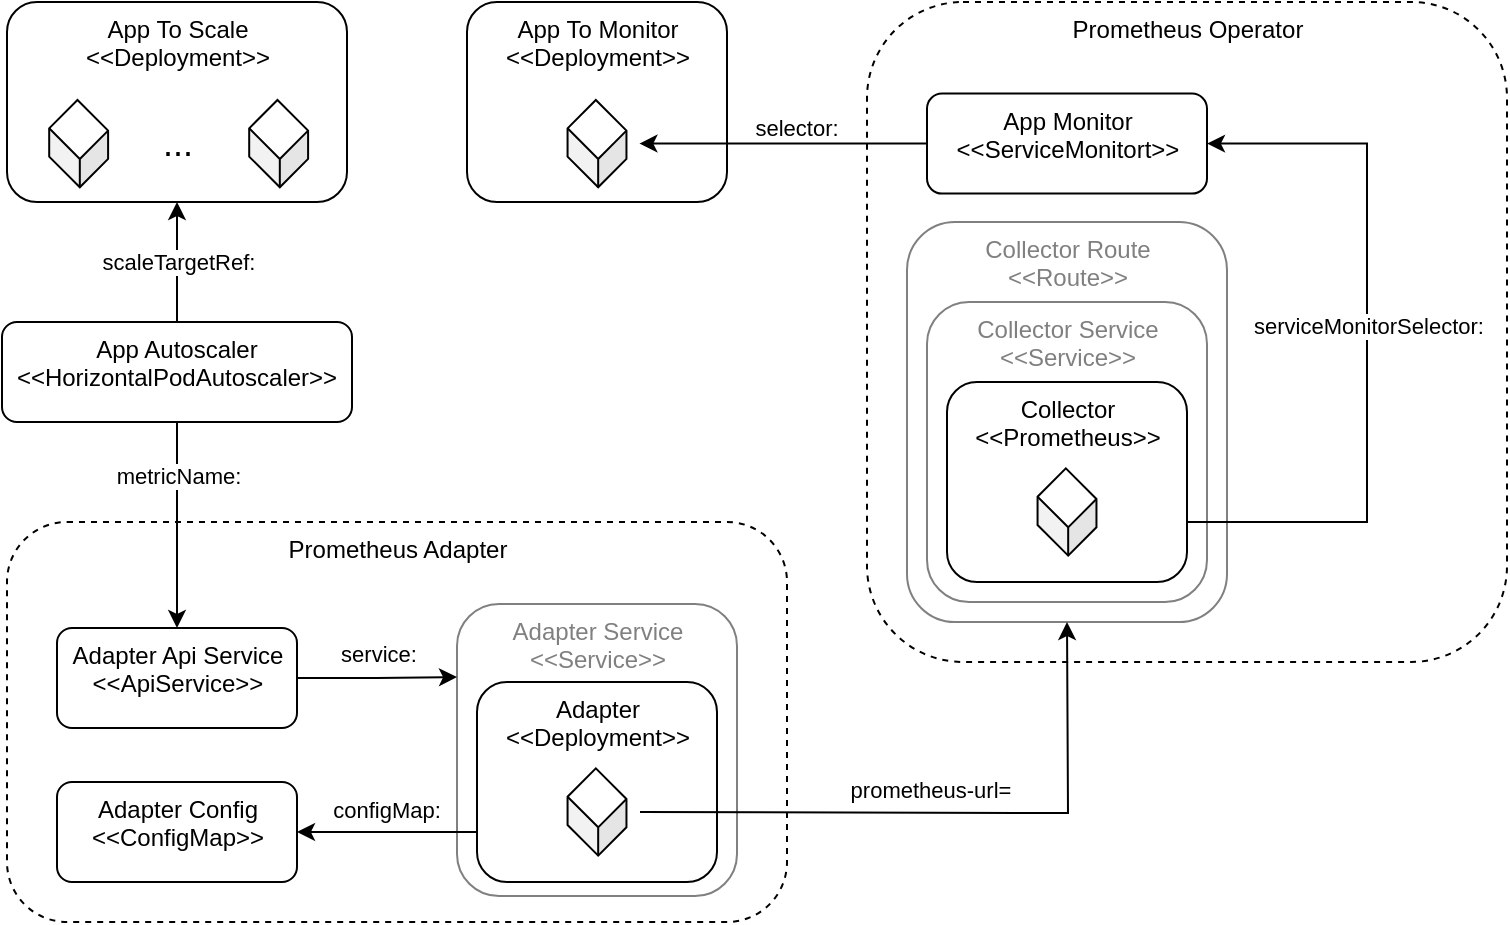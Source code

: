 <mxfile version="14.1.8" type="device"><diagram id="xOZ6pFFlx78OtIV-ZSv9" name="Page-1"><mxGraphModel dx="749" dy="563" grid="1" gridSize="10" guides="1" tooltips="1" connect="1" arrows="1" fold="1" page="0" pageScale="1" pageWidth="1169" pageHeight="827" background="none" math="0" shadow="0"><root><mxCell id="0"/><mxCell id="1" parent="0"/><mxCell id="B6HmZtWwo_ITNAK4TB0--46" value="Prometheus Adapter" style="rounded=1;whiteSpace=wrap;html=1;verticalAlign=top;dashed=1;" parent="1" vertex="1"><mxGeometry x="142.5" y="410" width="390" height="200" as="geometry"/></mxCell><mxCell id="B6HmZtWwo_ITNAK4TB0--48" value="" style="group" parent="1" vertex="1" connectable="0"><mxGeometry x="572.5" y="150" width="320" height="330" as="geometry"/></mxCell><mxCell id="B6HmZtWwo_ITNAK4TB0--25" value="Prometheus Operator" style="rounded=1;whiteSpace=wrap;html=1;verticalAlign=top;dashed=1;" parent="B6HmZtWwo_ITNAK4TB0--48" vertex="1"><mxGeometry width="320" height="330" as="geometry"/></mxCell><mxCell id="B6HmZtWwo_ITNAK4TB0--23" value="&lt;font color=&quot;#808080&quot;&gt;Collector Route&lt;br&gt;&amp;lt;&amp;lt;Route&amp;gt;&amp;gt;&lt;/font&gt;" style="rounded=1;whiteSpace=wrap;html=1;verticalAlign=top;strokeColor=#808080;" parent="B6HmZtWwo_ITNAK4TB0--48" vertex="1"><mxGeometry x="20" y="110" width="160" height="200" as="geometry"/></mxCell><mxCell id="B6HmZtWwo_ITNAK4TB0--21" value="&lt;font color=&quot;#808080&quot;&gt;Collector Service&lt;br&gt;&amp;lt;&amp;lt;Service&amp;gt;&amp;gt;&lt;/font&gt;" style="rounded=1;whiteSpace=wrap;html=1;verticalAlign=top;strokeColor=#808080;" parent="B6HmZtWwo_ITNAK4TB0--48" vertex="1"><mxGeometry x="30" y="150" width="140" height="150" as="geometry"/></mxCell><mxCell id="B6HmZtWwo_ITNAK4TB0--16" value="App Monitor&lt;br&gt;&amp;lt;&amp;lt;ServiceMonitort&amp;gt;&amp;gt;" style="rounded=1;whiteSpace=wrap;html=1;verticalAlign=top;" parent="B6HmZtWwo_ITNAK4TB0--48" vertex="1"><mxGeometry x="30" y="45.81" width="140" height="50" as="geometry"/></mxCell><mxCell id="B6HmZtWwo_ITNAK4TB0--19" value="serviceMonitorSelector:" style="edgeStyle=orthogonalEdgeStyle;rounded=0;orthogonalLoop=1;jettySize=auto;html=1;entryX=1;entryY=0.5;entryDx=0;entryDy=0;exitX=1;exitY=0.5;exitDx=0;exitDy=0;" parent="B6HmZtWwo_ITNAK4TB0--48" source="B6HmZtWwo_ITNAK4TB0--18" target="B6HmZtWwo_ITNAK4TB0--16" edge="1"><mxGeometry x="0.101" relative="1" as="geometry"><Array as="points"><mxPoint x="160" y="260"/><mxPoint x="250" y="260"/><mxPoint x="250" y="71"/></Array><mxPoint as="offset"/></mxGeometry></mxCell><mxCell id="B6HmZtWwo_ITNAK4TB0--18" value="Collector&lt;br&gt;&amp;lt;&amp;lt;Prometheus&amp;gt;&amp;gt;" style="rounded=1;whiteSpace=wrap;html=1;verticalAlign=top;" parent="B6HmZtWwo_ITNAK4TB0--48" vertex="1"><mxGeometry x="40" y="190" width="120" height="100" as="geometry"/></mxCell><mxCell id="B6HmZtWwo_ITNAK4TB0--22" value="" style="shape=cube;whiteSpace=wrap;html=1;boundedLbl=1;backgroundOutline=1;darkOpacity=0.05;darkOpacity2=0.1;rotation=45;direction=west;aspect=fixed;size=10;" parent="B6HmZtWwo_ITNAK4TB0--48" vertex="1"><mxGeometry x="84.18" y="240" width="31.65" height="30" as="geometry"/></mxCell><mxCell id="B6HmZtWwo_ITNAK4TB0--52" value="" style="group" parent="1" vertex="1" connectable="0"><mxGeometry x="372.5" y="150" width="130" height="100" as="geometry"/></mxCell><mxCell id="B6HmZtWwo_ITNAK4TB0--9" value="App To Monitor&lt;br&gt;&amp;lt;&amp;lt;Deployment&amp;gt;&amp;gt;" style="rounded=1;whiteSpace=wrap;html=1;verticalAlign=top;" parent="B6HmZtWwo_ITNAK4TB0--52" vertex="1"><mxGeometry width="130" height="100" as="geometry"/></mxCell><mxCell id="B6HmZtWwo_ITNAK4TB0--31" value="" style="shape=cube;whiteSpace=wrap;html=1;boundedLbl=1;backgroundOutline=1;darkOpacity=0.05;darkOpacity2=0.1;rotation=45;direction=west;aspect=fixed;size=10;" parent="B6HmZtWwo_ITNAK4TB0--52" vertex="1"><mxGeometry x="49.18" y="55.81" width="31.65" height="30" as="geometry"/></mxCell><mxCell id="B6HmZtWwo_ITNAK4TB0--20" value="selector:" style="edgeStyle=orthogonalEdgeStyle;rounded=0;orthogonalLoop=1;jettySize=auto;html=1;" parent="1" source="B6HmZtWwo_ITNAK4TB0--16" target="B6HmZtWwo_ITNAK4TB0--31" edge="1"><mxGeometry as="geometry"><mxPoint x="457.37" y="221.588" as="targetPoint"/><mxPoint x="6" y="-8" as="offset"/></mxGeometry></mxCell><mxCell id="B6HmZtWwo_ITNAK4TB0--51" value="metricName:" style="edgeStyle=orthogonalEdgeStyle;rounded=0;orthogonalLoop=1;jettySize=auto;html=1;entryX=0.5;entryY=0;entryDx=0;entryDy=0;" parent="1" source="B6HmZtWwo_ITNAK4TB0--47" target="B6HmZtWwo_ITNAK4TB0--42" edge="1"><mxGeometry as="geometry"><mxPoint y="-25" as="offset"/></mxGeometry></mxCell><mxCell id="B6HmZtWwo_ITNAK4TB0--47" value="App Autoscaler&lt;br&gt;&amp;lt;&amp;lt;HorizontalPodAutoscaler&amp;gt;&amp;gt;" style="rounded=1;whiteSpace=wrap;html=1;verticalAlign=top;" parent="1" vertex="1"><mxGeometry x="140" y="310" width="175" height="50" as="geometry"/></mxCell><mxCell id="B6HmZtWwo_ITNAK4TB0--53" value="" style="group" parent="1" vertex="1" connectable="0"><mxGeometry x="142.5" y="150" width="170" height="100" as="geometry"/></mxCell><mxCell id="B6HmZtWwo_ITNAK4TB0--1" value="App To Scale&lt;br&gt;&amp;lt;&amp;lt;Deployment&amp;gt;&amp;gt;" style="rounded=1;whiteSpace=wrap;html=1;verticalAlign=top;" parent="B6HmZtWwo_ITNAK4TB0--53" vertex="1"><mxGeometry width="170" height="100" as="geometry"/></mxCell><mxCell id="B6HmZtWwo_ITNAK4TB0--29" value="" style="group" parent="B6HmZtWwo_ITNAK4TB0--53" vertex="1" connectable="0"><mxGeometry x="14.028" y="49.013" width="143.593" height="43.593" as="geometry"/></mxCell><mxCell id="B6HmZtWwo_ITNAK4TB0--26" value="" style="shape=cube;whiteSpace=wrap;html=1;boundedLbl=1;backgroundOutline=1;darkOpacity=0.05;darkOpacity2=0.1;rotation=45;direction=west;aspect=fixed;size=10;" parent="B6HmZtWwo_ITNAK4TB0--29" vertex="1"><mxGeometry x="105.972" y="6.797" width="31.65" height="30" as="geometry"/></mxCell><mxCell id="B6HmZtWwo_ITNAK4TB0--5" value="&lt;font style=&quot;font-size: 18px&quot;&gt;...&lt;/font&gt;" style="text;html=1;strokeColor=none;fillColor=none;align=center;verticalAlign=middle;whiteSpace=wrap;rounded=0;" parent="B6HmZtWwo_ITNAK4TB0--29" vertex="1"><mxGeometry x="50.972" y="11.797" width="40" height="20" as="geometry"/></mxCell><mxCell id="B6HmZtWwo_ITNAK4TB0--28" value="" style="shape=cube;whiteSpace=wrap;html=1;boundedLbl=1;backgroundOutline=1;darkOpacity=0.05;darkOpacity2=0.1;rotation=45;direction=west;aspect=fixed;size=10;" parent="B6HmZtWwo_ITNAK4TB0--29" vertex="1"><mxGeometry x="5.972" y="6.797" width="31.65" height="30" as="geometry"/></mxCell><mxCell id="B6HmZtWwo_ITNAK4TB0--50" value="scaleTargetRef:" style="edgeStyle=orthogonalEdgeStyle;rounded=0;orthogonalLoop=1;jettySize=auto;html=1;entryX=0.5;entryY=1;entryDx=0;entryDy=0;" parent="1" source="B6HmZtWwo_ITNAK4TB0--47" target="B6HmZtWwo_ITNAK4TB0--1" edge="1"><mxGeometry x="140" y="150" as="geometry"/></mxCell><mxCell id="B6HmZtWwo_ITNAK4TB0--34" value="" style="group" parent="1" vertex="1" connectable="0"><mxGeometry x="377.5" y="490" width="140" height="110" as="geometry"/></mxCell><mxCell id="B6HmZtWwo_ITNAK4TB0--39" value="&lt;font color=&quot;#808080&quot;&gt;Adapter Service&lt;br&gt;&amp;lt;&amp;lt;Service&amp;gt;&amp;gt;&lt;/font&gt;" style="rounded=1;whiteSpace=wrap;html=1;verticalAlign=top;strokeColor=#808080;" parent="B6HmZtWwo_ITNAK4TB0--34" vertex="1"><mxGeometry x="-10" y="-39" width="140" height="146" as="geometry"/></mxCell><mxCell id="B6HmZtWwo_ITNAK4TB0--32" value="Adapter&lt;br&gt;&amp;lt;&amp;lt;Deployment&amp;gt;&amp;gt;" style="rounded=1;whiteSpace=wrap;html=1;verticalAlign=top;" parent="B6HmZtWwo_ITNAK4TB0--34" vertex="1"><mxGeometry width="120" height="100" as="geometry"/></mxCell><mxCell id="B6HmZtWwo_ITNAK4TB0--33" value="" style="shape=cube;whiteSpace=wrap;html=1;boundedLbl=1;backgroundOutline=1;darkOpacity=0.05;darkOpacity2=0.1;rotation=45;direction=west;aspect=fixed;size=10;" parent="B6HmZtWwo_ITNAK4TB0--34" vertex="1"><mxGeometry x="44.18" y="50" width="31.65" height="30" as="geometry"/></mxCell><mxCell id="B6HmZtWwo_ITNAK4TB0--37" value="Adapter Config&lt;br&gt;&amp;lt;&amp;lt;ConfigMap&amp;gt;&amp;gt;" style="rounded=1;whiteSpace=wrap;html=1;verticalAlign=top;" parent="1" vertex="1"><mxGeometry x="167.5" y="540" width="120" height="50" as="geometry"/></mxCell><mxCell id="B6HmZtWwo_ITNAK4TB0--40" value="configMap:" style="edgeStyle=orthogonalEdgeStyle;rounded=0;orthogonalLoop=1;jettySize=auto;html=1;exitX=0;exitY=0.75;exitDx=0;exitDy=0;" parent="1" source="B6HmZtWwo_ITNAK4TB0--32" target="B6HmZtWwo_ITNAK4TB0--37" edge="1"><mxGeometry as="geometry"><mxPoint x="380" y="555" as="sourcePoint"/><mxPoint x="-1" y="-11" as="offset"/></mxGeometry></mxCell><mxCell id="B6HmZtWwo_ITNAK4TB0--45" value="service:" style="edgeStyle=orthogonalEdgeStyle;rounded=0;orthogonalLoop=1;jettySize=auto;html=1;exitX=1;exitY=0.5;exitDx=0;exitDy=0;entryX=0;entryY=0.25;entryDx=0;entryDy=0;" parent="1" source="B6HmZtWwo_ITNAK4TB0--42" target="B6HmZtWwo_ITNAK4TB0--39" edge="1"><mxGeometry as="geometry"><mxPoint y="-12" as="offset"/></mxGeometry></mxCell><mxCell id="B6HmZtWwo_ITNAK4TB0--42" value="Adapter Api Service&lt;br&gt;&amp;lt;&amp;lt;ApiService&amp;gt;&amp;gt;" style="rounded=1;whiteSpace=wrap;html=1;verticalAlign=top;" parent="1" vertex="1"><mxGeometry x="167.5" y="463" width="120" height="50" as="geometry"/></mxCell><mxCell id="B6HmZtWwo_ITNAK4TB0--35" value="prometheus-url=" style="edgeStyle=orthogonalEdgeStyle;rounded=0;orthogonalLoop=1;jettySize=auto;html=1;entryX=0.5;entryY=1;entryDx=0;entryDy=0;" parent="1" edge="1"><mxGeometry as="geometry"><mxPoint x="459" y="555" as="sourcePoint"/><mxPoint x="672.5" y="460" as="targetPoint"/><mxPoint x="38" y="36" as="offset"/></mxGeometry></mxCell></root></mxGraphModel></diagram></mxfile>